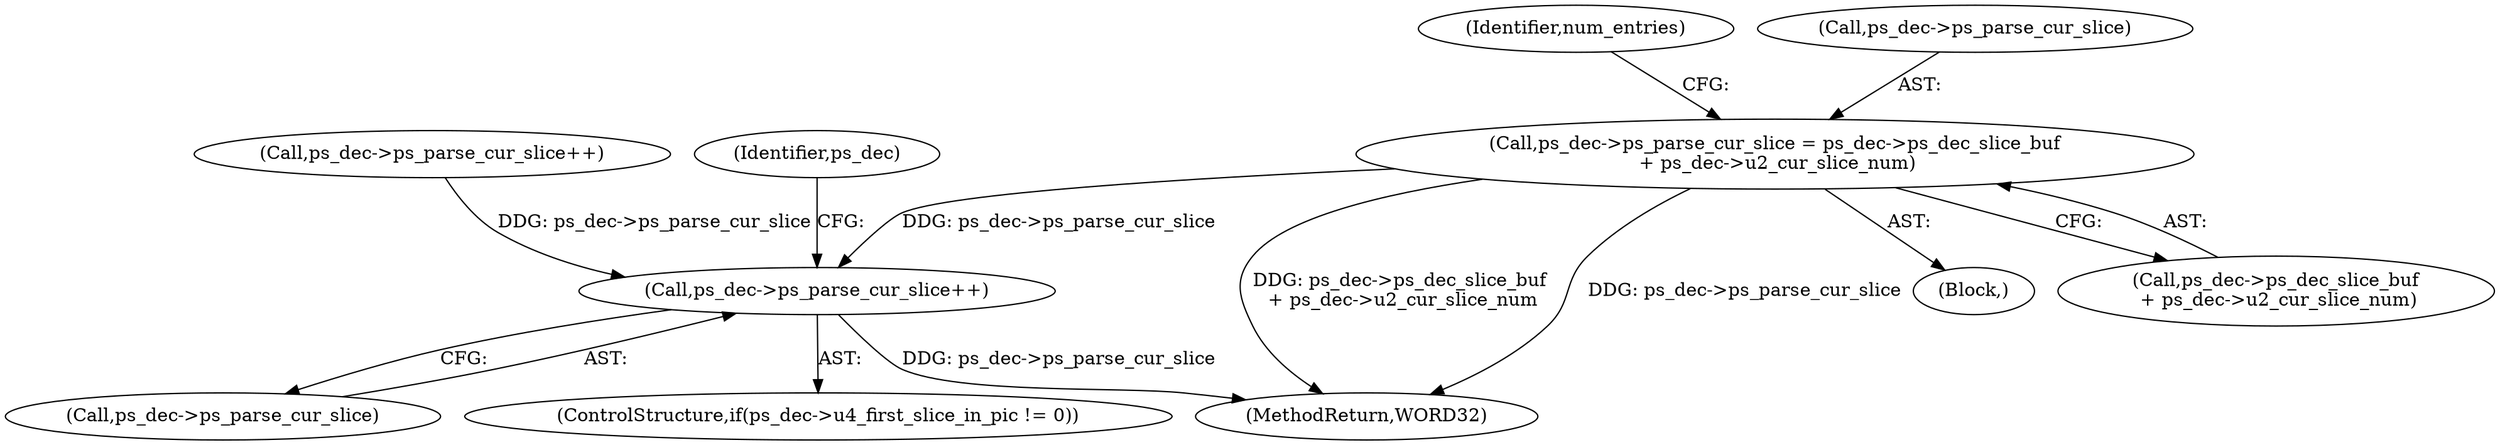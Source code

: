 digraph "0_Android_e629194c62a9a129ce378e08cb1059a8a53f1795_0@integer" {
"1000747" [label="(Call,ps_dec->ps_parse_cur_slice = ps_dec->ps_dec_slice_buf\n + ps_dec->u2_cur_slice_num)"];
"1001320" [label="(Call,ps_dec->ps_parse_cur_slice++)"];
"1001321" [label="(Call,ps_dec->ps_parse_cur_slice)"];
"1001358" [label="(MethodReturn,WORD32)"];
"1000763" [label="(Identifier,num_entries)"];
"1001314" [label="(ControlStructure,if(ps_dec->u4_first_slice_in_pic != 0))"];
"1000746" [label="(Block,)"];
"1000747" [label="(Call,ps_dec->ps_parse_cur_slice = ps_dec->ps_dec_slice_buf\n + ps_dec->u2_cur_slice_num)"];
"1000741" [label="(Call,ps_dec->ps_parse_cur_slice++)"];
"1000748" [label="(Call,ps_dec->ps_parse_cur_slice)"];
"1001320" [label="(Call,ps_dec->ps_parse_cur_slice++)"];
"1001326" [label="(Identifier,ps_dec)"];
"1000751" [label="(Call,ps_dec->ps_dec_slice_buf\n + ps_dec->u2_cur_slice_num)"];
"1000747" -> "1000746"  [label="AST: "];
"1000747" -> "1000751"  [label="CFG: "];
"1000748" -> "1000747"  [label="AST: "];
"1000751" -> "1000747"  [label="AST: "];
"1000763" -> "1000747"  [label="CFG: "];
"1000747" -> "1001358"  [label="DDG: ps_dec->ps_dec_slice_buf\n + ps_dec->u2_cur_slice_num"];
"1000747" -> "1001358"  [label="DDG: ps_dec->ps_parse_cur_slice"];
"1000747" -> "1001320"  [label="DDG: ps_dec->ps_parse_cur_slice"];
"1001320" -> "1001314"  [label="AST: "];
"1001320" -> "1001321"  [label="CFG: "];
"1001321" -> "1001320"  [label="AST: "];
"1001326" -> "1001320"  [label="CFG: "];
"1001320" -> "1001358"  [label="DDG: ps_dec->ps_parse_cur_slice"];
"1000741" -> "1001320"  [label="DDG: ps_dec->ps_parse_cur_slice"];
}
